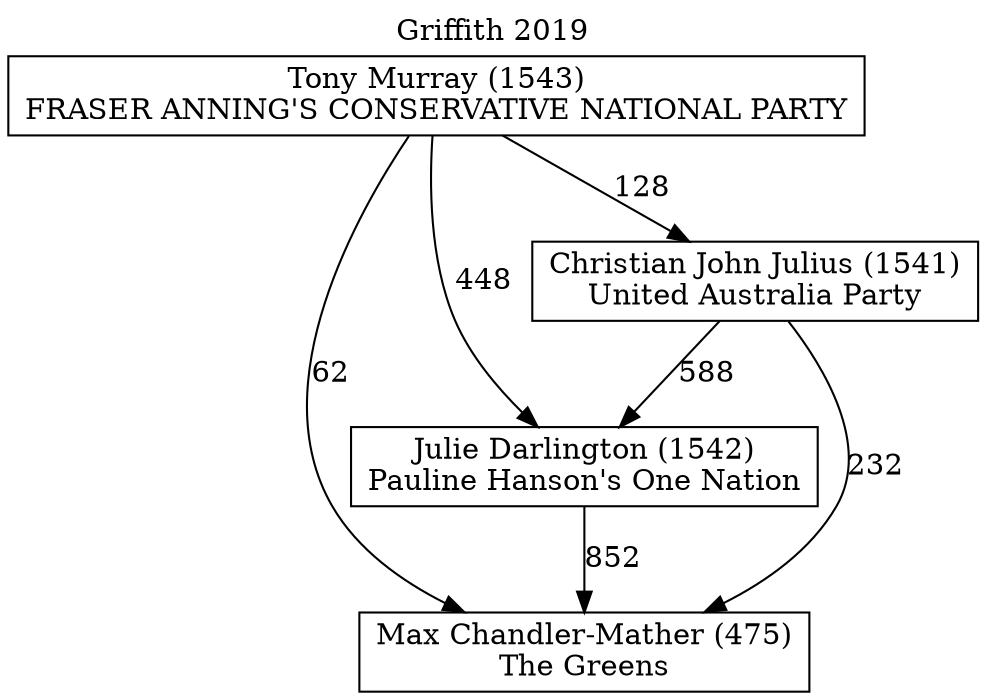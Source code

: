// House preference flow
digraph "Max Chandler-Mather (475)_Griffith_2019" {
	graph [label="Griffith 2019" labelloc=t mclimit=10]
	node [shape=box]
	"Max Chandler-Mather (475)" [label="Max Chandler-Mather (475)
The Greens"]
	"Julie Darlington (1542)" [label="Julie Darlington (1542)
Pauline Hanson's One Nation"]
	"Christian John Julius (1541)" [label="Christian John Julius (1541)
United Australia Party"]
	"Tony Murray (1543)" [label="Tony Murray (1543)
FRASER ANNING'S CONSERVATIVE NATIONAL PARTY"]
	"Max Chandler-Mather (475)" [label="Max Chandler-Mather (475)
The Greens"]
	"Christian John Julius (1541)" [label="Christian John Julius (1541)
United Australia Party"]
	"Tony Murray (1543)" [label="Tony Murray (1543)
FRASER ANNING'S CONSERVATIVE NATIONAL PARTY"]
	"Max Chandler-Mather (475)" [label="Max Chandler-Mather (475)
The Greens"]
	"Tony Murray (1543)" [label="Tony Murray (1543)
FRASER ANNING'S CONSERVATIVE NATIONAL PARTY"]
	"Tony Murray (1543)" [label="Tony Murray (1543)
FRASER ANNING'S CONSERVATIVE NATIONAL PARTY"]
	"Christian John Julius (1541)" [label="Christian John Julius (1541)
United Australia Party"]
	"Tony Murray (1543)" [label="Tony Murray (1543)
FRASER ANNING'S CONSERVATIVE NATIONAL PARTY"]
	"Tony Murray (1543)" [label="Tony Murray (1543)
FRASER ANNING'S CONSERVATIVE NATIONAL PARTY"]
	"Julie Darlington (1542)" [label="Julie Darlington (1542)
Pauline Hanson's One Nation"]
	"Christian John Julius (1541)" [label="Christian John Julius (1541)
United Australia Party"]
	"Tony Murray (1543)" [label="Tony Murray (1543)
FRASER ANNING'S CONSERVATIVE NATIONAL PARTY"]
	"Julie Darlington (1542)" [label="Julie Darlington (1542)
Pauline Hanson's One Nation"]
	"Tony Murray (1543)" [label="Tony Murray (1543)
FRASER ANNING'S CONSERVATIVE NATIONAL PARTY"]
	"Tony Murray (1543)" [label="Tony Murray (1543)
FRASER ANNING'S CONSERVATIVE NATIONAL PARTY"]
	"Christian John Julius (1541)" [label="Christian John Julius (1541)
United Australia Party"]
	"Tony Murray (1543)" [label="Tony Murray (1543)
FRASER ANNING'S CONSERVATIVE NATIONAL PARTY"]
	"Tony Murray (1543)" [label="Tony Murray (1543)
FRASER ANNING'S CONSERVATIVE NATIONAL PARTY"]
	"Julie Darlington (1542)" -> "Max Chandler-Mather (475)" [label=852]
	"Christian John Julius (1541)" -> "Julie Darlington (1542)" [label=588]
	"Tony Murray (1543)" -> "Christian John Julius (1541)" [label=128]
	"Christian John Julius (1541)" -> "Max Chandler-Mather (475)" [label=232]
	"Tony Murray (1543)" -> "Max Chandler-Mather (475)" [label=62]
	"Tony Murray (1543)" -> "Julie Darlington (1542)" [label=448]
}

